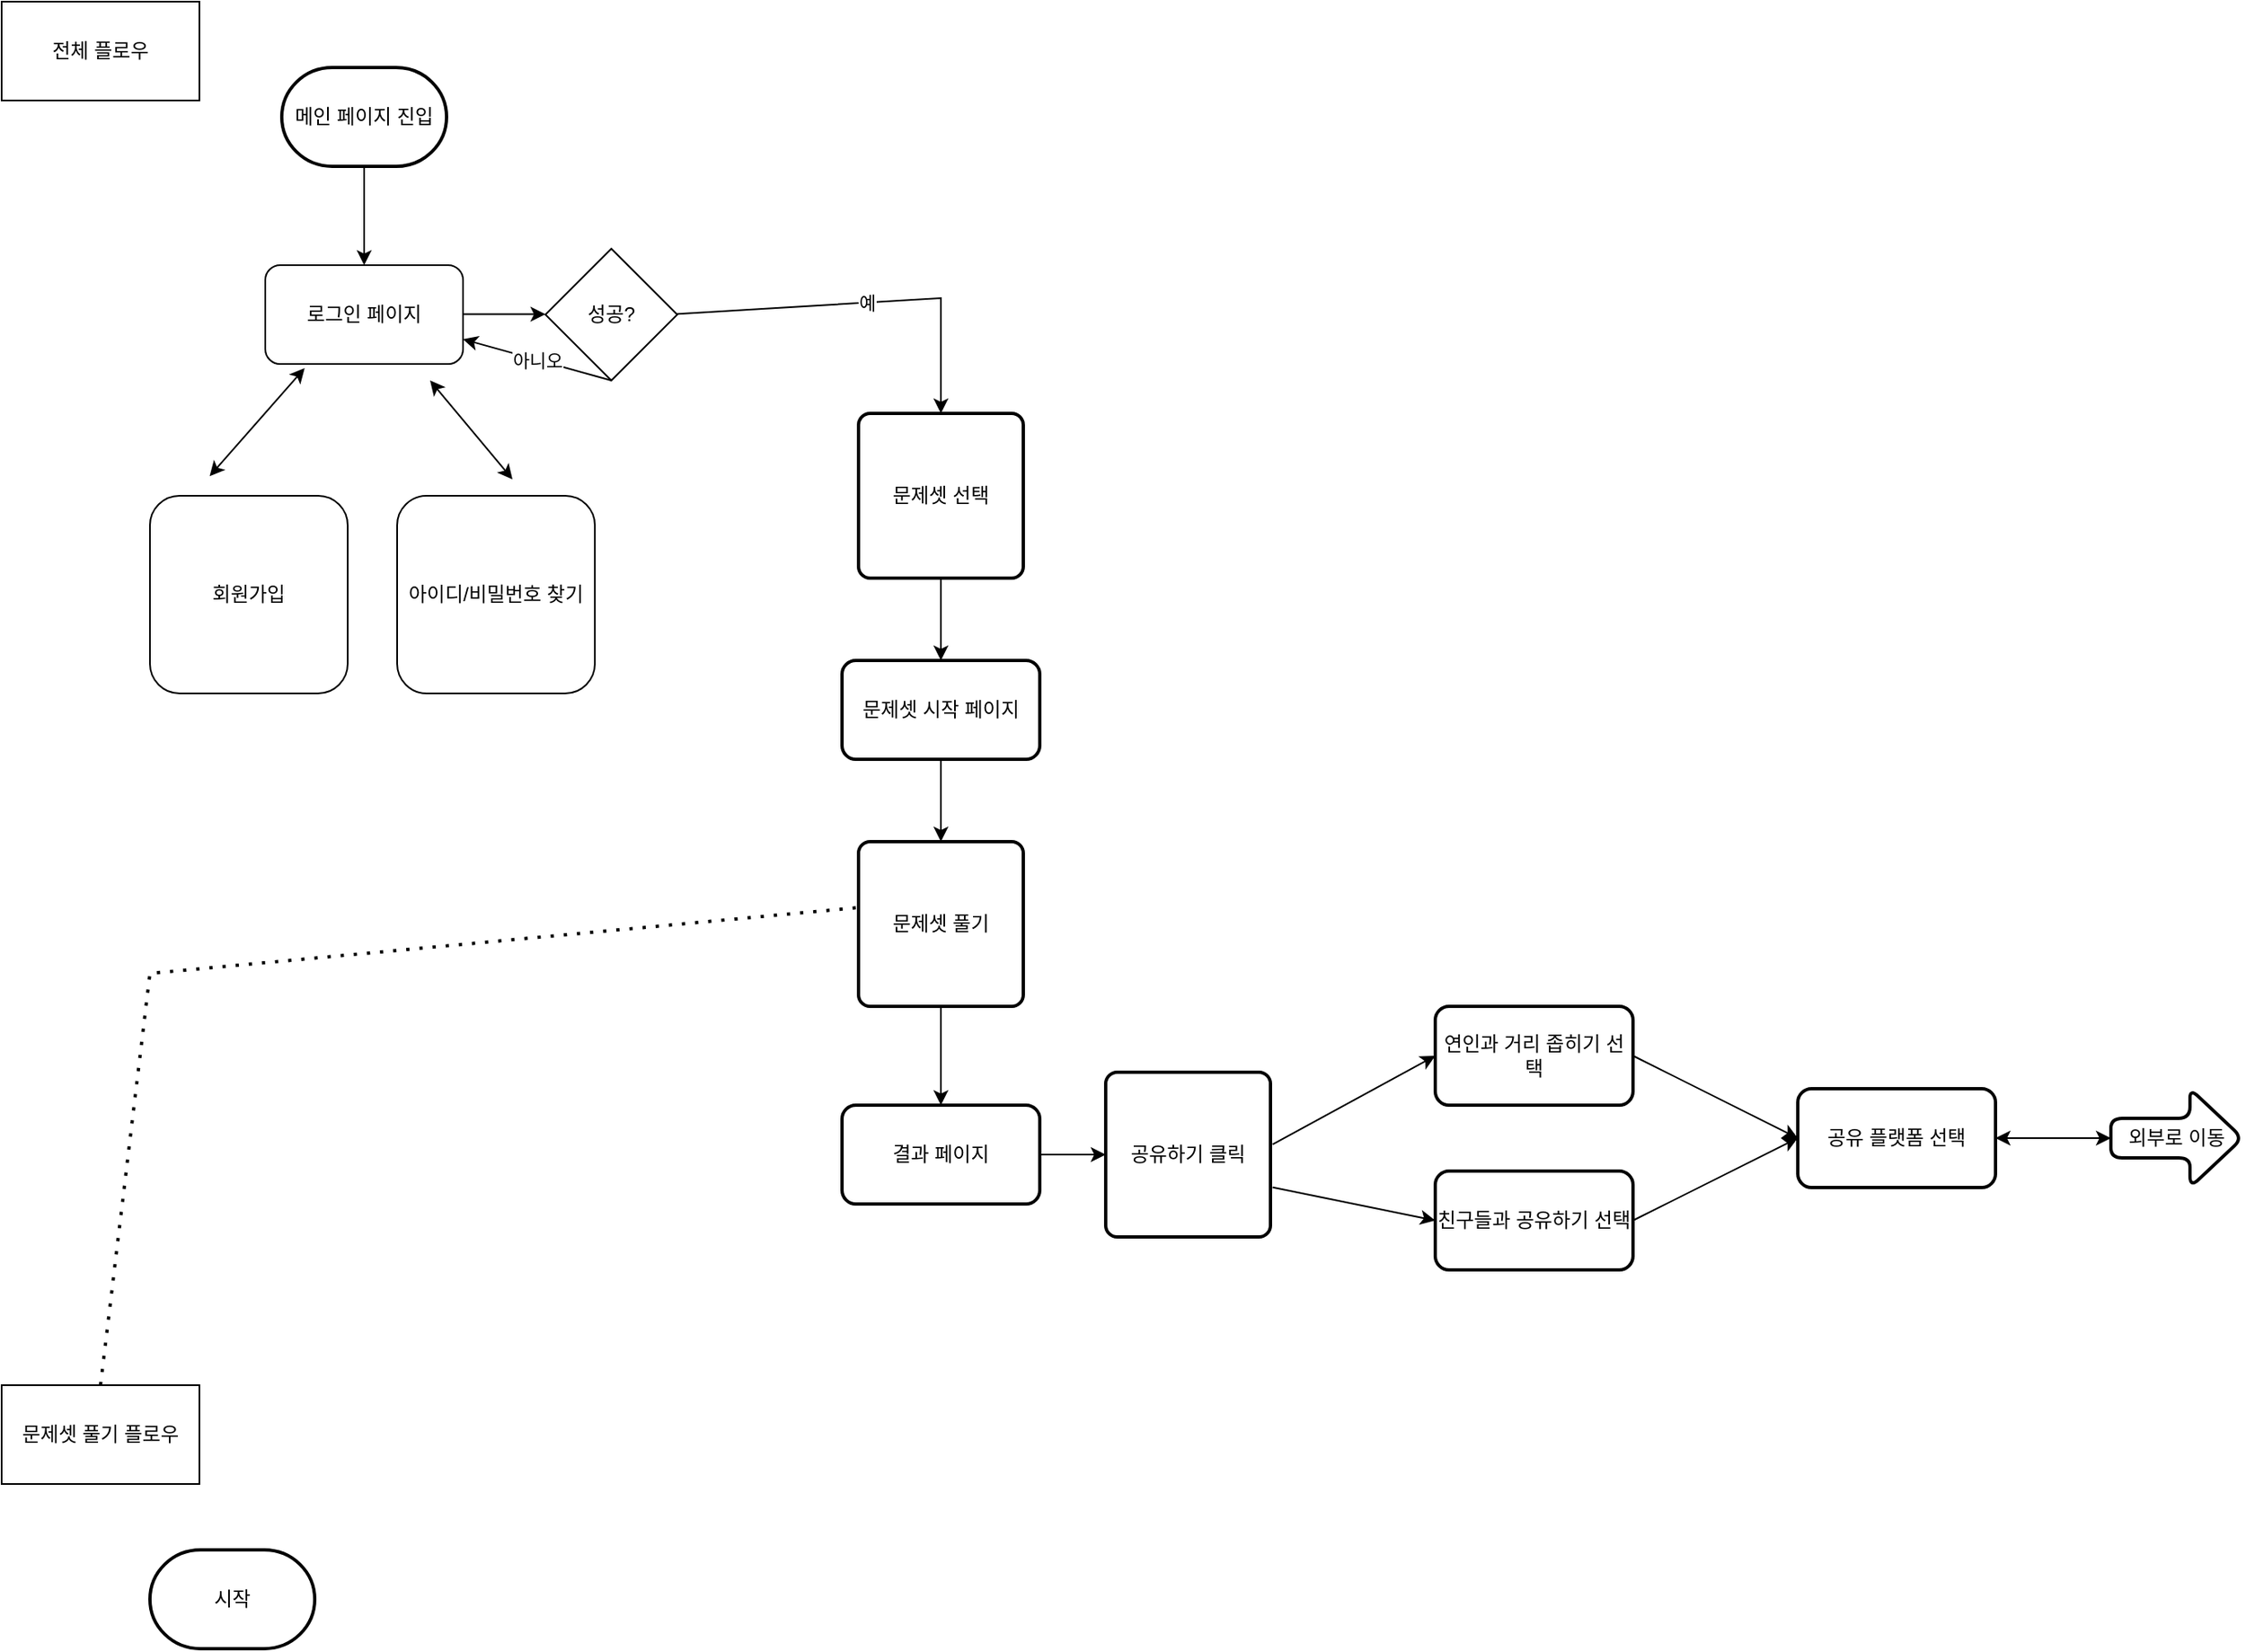 <mxfile version="21.6.9" type="github">
  <diagram id="C5RBs43oDa-KdzZeNtuy" name="Page-1">
    <mxGraphModel dx="1434" dy="844" grid="1" gridSize="10" guides="1" tooltips="1" connect="1" arrows="1" fold="1" page="1" pageScale="1" pageWidth="827" pageHeight="1169" math="0" shadow="0">
      <root>
        <mxCell id="WIyWlLk6GJQsqaUBKTNV-0" />
        <mxCell id="WIyWlLk6GJQsqaUBKTNV-1" parent="WIyWlLk6GJQsqaUBKTNV-0" />
        <mxCell id="wCbEyt6D2b8AKZrN5Fz6-0" value="" style="edgeStyle=orthogonalEdgeStyle;rounded=0;orthogonalLoop=1;jettySize=auto;html=1;" edge="1" parent="WIyWlLk6GJQsqaUBKTNV-1" source="wCbEyt6D2b8AKZrN5Fz6-1" target="wCbEyt6D2b8AKZrN5Fz6-2">
          <mxGeometry relative="1" as="geometry" />
        </mxCell>
        <mxCell id="wCbEyt6D2b8AKZrN5Fz6-1" value="메인 페이지 진입" style="strokeWidth=2;html=1;shape=mxgraph.flowchart.terminator;whiteSpace=wrap;" vertex="1" parent="WIyWlLk6GJQsqaUBKTNV-1">
          <mxGeometry x="170" y="40" width="100" height="60" as="geometry" />
        </mxCell>
        <mxCell id="wCbEyt6D2b8AKZrN5Fz6-2" value="로그인 페이지" style="rounded=1;whiteSpace=wrap;html=1;" vertex="1" parent="WIyWlLk6GJQsqaUBKTNV-1">
          <mxGeometry x="160" y="160" width="120" height="60" as="geometry" />
        </mxCell>
        <mxCell id="wCbEyt6D2b8AKZrN5Fz6-3" value="" style="endArrow=classic;html=1;rounded=0;" edge="1" parent="WIyWlLk6GJQsqaUBKTNV-1">
          <mxGeometry width="50" height="50" relative="1" as="geometry">
            <mxPoint x="280" y="189.79" as="sourcePoint" />
            <mxPoint x="330" y="189.79" as="targetPoint" />
          </mxGeometry>
        </mxCell>
        <mxCell id="wCbEyt6D2b8AKZrN5Fz6-4" value="성공?" style="rhombus;whiteSpace=wrap;html=1;" vertex="1" parent="WIyWlLk6GJQsqaUBKTNV-1">
          <mxGeometry x="330" y="150" width="80" height="80" as="geometry" />
        </mxCell>
        <mxCell id="wCbEyt6D2b8AKZrN5Fz6-5" value="" style="endArrow=classic;html=1;rounded=0;entryX=0.5;entryY=0;entryDx=0;entryDy=0;" edge="1" parent="WIyWlLk6GJQsqaUBKTNV-1" target="wCbEyt6D2b8AKZrN5Fz6-8">
          <mxGeometry relative="1" as="geometry">
            <mxPoint x="410" y="189.58" as="sourcePoint" />
            <mxPoint x="510" y="189.58" as="targetPoint" />
            <Array as="points">
              <mxPoint x="570" y="180" />
            </Array>
          </mxGeometry>
        </mxCell>
        <mxCell id="wCbEyt6D2b8AKZrN5Fz6-6" value="예" style="edgeLabel;resizable=0;html=1;align=center;verticalAlign=middle;" connectable="0" vertex="1" parent="wCbEyt6D2b8AKZrN5Fz6-5">
          <mxGeometry relative="1" as="geometry" />
        </mxCell>
        <mxCell id="wCbEyt6D2b8AKZrN5Fz6-7" value="" style="edgeStyle=orthogonalEdgeStyle;rounded=0;orthogonalLoop=1;jettySize=auto;html=1;" edge="1" parent="WIyWlLk6GJQsqaUBKTNV-1" source="wCbEyt6D2b8AKZrN5Fz6-8" target="wCbEyt6D2b8AKZrN5Fz6-10">
          <mxGeometry relative="1" as="geometry" />
        </mxCell>
        <mxCell id="wCbEyt6D2b8AKZrN5Fz6-8" value="문제셋 선택" style="rounded=1;whiteSpace=wrap;html=1;absoluteArcSize=1;arcSize=14;strokeWidth=2;" vertex="1" parent="WIyWlLk6GJQsqaUBKTNV-1">
          <mxGeometry x="520" y="250" width="100" height="100" as="geometry" />
        </mxCell>
        <mxCell id="wCbEyt6D2b8AKZrN5Fz6-9" value="" style="edgeStyle=orthogonalEdgeStyle;rounded=0;orthogonalLoop=1;jettySize=auto;html=1;" edge="1" parent="WIyWlLk6GJQsqaUBKTNV-1" source="wCbEyt6D2b8AKZrN5Fz6-10" target="wCbEyt6D2b8AKZrN5Fz6-12">
          <mxGeometry relative="1" as="geometry" />
        </mxCell>
        <mxCell id="wCbEyt6D2b8AKZrN5Fz6-10" value="문제셋 시작 페이지" style="whiteSpace=wrap;html=1;rounded=1;arcSize=14;strokeWidth=2;" vertex="1" parent="WIyWlLk6GJQsqaUBKTNV-1">
          <mxGeometry x="510" y="400" width="120" height="60" as="geometry" />
        </mxCell>
        <mxCell id="wCbEyt6D2b8AKZrN5Fz6-11" value="" style="edgeStyle=orthogonalEdgeStyle;rounded=0;orthogonalLoop=1;jettySize=auto;html=1;" edge="1" parent="WIyWlLk6GJQsqaUBKTNV-1" source="wCbEyt6D2b8AKZrN5Fz6-12" target="wCbEyt6D2b8AKZrN5Fz6-14">
          <mxGeometry relative="1" as="geometry" />
        </mxCell>
        <mxCell id="wCbEyt6D2b8AKZrN5Fz6-12" value="문제셋 풀기" style="rounded=1;whiteSpace=wrap;html=1;absoluteArcSize=1;arcSize=14;strokeWidth=2;" vertex="1" parent="WIyWlLk6GJQsqaUBKTNV-1">
          <mxGeometry x="520" y="510" width="100" height="100" as="geometry" />
        </mxCell>
        <mxCell id="wCbEyt6D2b8AKZrN5Fz6-13" value="" style="edgeStyle=orthogonalEdgeStyle;rounded=0;orthogonalLoop=1;jettySize=auto;html=1;" edge="1" parent="WIyWlLk6GJQsqaUBKTNV-1" source="wCbEyt6D2b8AKZrN5Fz6-14" target="wCbEyt6D2b8AKZrN5Fz6-15">
          <mxGeometry relative="1" as="geometry" />
        </mxCell>
        <mxCell id="wCbEyt6D2b8AKZrN5Fz6-14" value="결과 페이지" style="whiteSpace=wrap;html=1;rounded=1;arcSize=14;strokeWidth=2;" vertex="1" parent="WIyWlLk6GJQsqaUBKTNV-1">
          <mxGeometry x="510" y="670" width="120" height="60" as="geometry" />
        </mxCell>
        <mxCell id="wCbEyt6D2b8AKZrN5Fz6-15" value="공유하기 클릭" style="rounded=1;whiteSpace=wrap;html=1;absoluteArcSize=1;arcSize=14;strokeWidth=2;" vertex="1" parent="WIyWlLk6GJQsqaUBKTNV-1">
          <mxGeometry x="670" y="650" width="100" height="100" as="geometry" />
        </mxCell>
        <mxCell id="wCbEyt6D2b8AKZrN5Fz6-16" value="" style="edgeStyle=orthogonalEdgeStyle;rounded=0;orthogonalLoop=1;jettySize=auto;html=1;" edge="1" parent="WIyWlLk6GJQsqaUBKTNV-1" source="wCbEyt6D2b8AKZrN5Fz6-17" target="wCbEyt6D2b8AKZrN5Fz6-19">
          <mxGeometry relative="1" as="geometry" />
        </mxCell>
        <mxCell id="wCbEyt6D2b8AKZrN5Fz6-17" value="공유 플랫폼 선택" style="whiteSpace=wrap;html=1;rounded=1;arcSize=14;strokeWidth=2;" vertex="1" parent="WIyWlLk6GJQsqaUBKTNV-1">
          <mxGeometry x="1090" y="660" width="120" height="60" as="geometry" />
        </mxCell>
        <mxCell id="wCbEyt6D2b8AKZrN5Fz6-18" value="" style="edgeStyle=orthogonalEdgeStyle;rounded=0;orthogonalLoop=1;jettySize=auto;html=1;" edge="1" parent="WIyWlLk6GJQsqaUBKTNV-1" source="wCbEyt6D2b8AKZrN5Fz6-19" target="wCbEyt6D2b8AKZrN5Fz6-17">
          <mxGeometry relative="1" as="geometry" />
        </mxCell>
        <mxCell id="wCbEyt6D2b8AKZrN5Fz6-19" value="외부로 이동" style="shape=singleArrow;whiteSpace=wrap;html=1;arrowWidth=0.4;arrowSize=0.4;rounded=1;arcSize=14;strokeWidth=2;" vertex="1" parent="WIyWlLk6GJQsqaUBKTNV-1">
          <mxGeometry x="1280" y="660" width="80" height="60" as="geometry" />
        </mxCell>
        <mxCell id="wCbEyt6D2b8AKZrN5Fz6-20" value="" style="endArrow=classic;html=1;rounded=0;exitX=0.5;exitY=1;exitDx=0;exitDy=0;entryX=1;entryY=0.75;entryDx=0;entryDy=0;" edge="1" parent="WIyWlLk6GJQsqaUBKTNV-1" source="wCbEyt6D2b8AKZrN5Fz6-4" target="wCbEyt6D2b8AKZrN5Fz6-2">
          <mxGeometry relative="1" as="geometry">
            <mxPoint x="350" y="370" as="sourcePoint" />
            <mxPoint x="220" y="230" as="targetPoint" />
          </mxGeometry>
        </mxCell>
        <mxCell id="wCbEyt6D2b8AKZrN5Fz6-21" value="아니오" style="edgeLabel;resizable=0;html=1;align=center;verticalAlign=middle;" connectable="0" vertex="1" parent="wCbEyt6D2b8AKZrN5Fz6-20">
          <mxGeometry relative="1" as="geometry" />
        </mxCell>
        <mxCell id="wCbEyt6D2b8AKZrN5Fz6-22" value="아이디/비밀번호 찾기" style="rounded=1;whiteSpace=wrap;html=1;" vertex="1" parent="WIyWlLk6GJQsqaUBKTNV-1">
          <mxGeometry x="240" y="300" width="120" height="120" as="geometry" />
        </mxCell>
        <mxCell id="wCbEyt6D2b8AKZrN5Fz6-23" value="회원가입" style="rounded=1;whiteSpace=wrap;html=1;" vertex="1" parent="WIyWlLk6GJQsqaUBKTNV-1">
          <mxGeometry x="90" y="300" width="120" height="120" as="geometry" />
        </mxCell>
        <mxCell id="wCbEyt6D2b8AKZrN5Fz6-24" value="" style="endArrow=classic;startArrow=classic;html=1;rounded=0;entryX=0.199;entryY=1.042;entryDx=0;entryDy=0;entryPerimeter=0;exitX=0.302;exitY=-0.099;exitDx=0;exitDy=0;exitPerimeter=0;" edge="1" parent="WIyWlLk6GJQsqaUBKTNV-1" source="wCbEyt6D2b8AKZrN5Fz6-23" target="wCbEyt6D2b8AKZrN5Fz6-2">
          <mxGeometry width="50" height="50" relative="1" as="geometry">
            <mxPoint x="130" y="280" as="sourcePoint" />
            <mxPoint x="180" y="230" as="targetPoint" />
          </mxGeometry>
        </mxCell>
        <mxCell id="wCbEyt6D2b8AKZrN5Fz6-25" value="" style="endArrow=classic;startArrow=classic;html=1;rounded=0;" edge="1" parent="WIyWlLk6GJQsqaUBKTNV-1">
          <mxGeometry width="50" height="50" relative="1" as="geometry">
            <mxPoint x="260" y="230" as="sourcePoint" />
            <mxPoint x="310" y="290" as="targetPoint" />
          </mxGeometry>
        </mxCell>
        <mxCell id="wCbEyt6D2b8AKZrN5Fz6-26" value="전체 플로우" style="whiteSpace=wrap;html=1;" vertex="1" parent="WIyWlLk6GJQsqaUBKTNV-1">
          <mxGeometry width="120" height="60" as="geometry" />
        </mxCell>
        <mxCell id="wCbEyt6D2b8AKZrN5Fz6-27" value="문제셋 풀기 플로우" style="rounded=0;whiteSpace=wrap;html=1;" vertex="1" parent="WIyWlLk6GJQsqaUBKTNV-1">
          <mxGeometry y="840" width="120" height="60" as="geometry" />
        </mxCell>
        <mxCell id="wCbEyt6D2b8AKZrN5Fz6-28" value="" style="endArrow=none;dashed=1;html=1;dashPattern=1 3;strokeWidth=2;rounded=0;exitX=0.5;exitY=0;exitDx=0;exitDy=0;" edge="1" parent="WIyWlLk6GJQsqaUBKTNV-1" source="wCbEyt6D2b8AKZrN5Fz6-27">
          <mxGeometry width="50" height="50" relative="1" as="geometry">
            <mxPoint x="470" y="600" as="sourcePoint" />
            <mxPoint x="520" y="550" as="targetPoint" />
            <Array as="points">
              <mxPoint x="90" y="590" />
            </Array>
          </mxGeometry>
        </mxCell>
        <mxCell id="wCbEyt6D2b8AKZrN5Fz6-29" value="시작" style="strokeWidth=2;html=1;shape=mxgraph.flowchart.terminator;whiteSpace=wrap;" vertex="1" parent="WIyWlLk6GJQsqaUBKTNV-1">
          <mxGeometry x="90" y="940" width="100" height="60" as="geometry" />
        </mxCell>
        <mxCell id="wCbEyt6D2b8AKZrN5Fz6-30" value="연인과 거리 좁히기 선택" style="whiteSpace=wrap;html=1;rounded=1;arcSize=14;strokeWidth=2;" vertex="1" parent="WIyWlLk6GJQsqaUBKTNV-1">
          <mxGeometry x="870" y="610" width="120" height="60" as="geometry" />
        </mxCell>
        <mxCell id="wCbEyt6D2b8AKZrN5Fz6-31" value="친구들과 공유하기 선택" style="whiteSpace=wrap;html=1;rounded=1;arcSize=14;strokeWidth=2;" vertex="1" parent="WIyWlLk6GJQsqaUBKTNV-1">
          <mxGeometry x="870" y="710" width="120" height="60" as="geometry" />
        </mxCell>
        <mxCell id="wCbEyt6D2b8AKZrN5Fz6-32" value="" style="endArrow=classic;html=1;rounded=0;exitX=1;exitY=0.5;exitDx=0;exitDy=0;entryX=0;entryY=0.5;entryDx=0;entryDy=0;" edge="1" parent="WIyWlLk6GJQsqaUBKTNV-1" source="wCbEyt6D2b8AKZrN5Fz6-30" target="wCbEyt6D2b8AKZrN5Fz6-17">
          <mxGeometry width="50" height="50" relative="1" as="geometry">
            <mxPoint x="1050" y="670" as="sourcePoint" />
            <mxPoint x="1170" y="680" as="targetPoint" />
          </mxGeometry>
        </mxCell>
        <mxCell id="wCbEyt6D2b8AKZrN5Fz6-33" value="" style="endArrow=classic;html=1;rounded=0;exitX=1;exitY=0.5;exitDx=0;exitDy=0;entryX=0;entryY=0.5;entryDx=0;entryDy=0;" edge="1" parent="WIyWlLk6GJQsqaUBKTNV-1" source="wCbEyt6D2b8AKZrN5Fz6-31" target="wCbEyt6D2b8AKZrN5Fz6-17">
          <mxGeometry width="50" height="50" relative="1" as="geometry">
            <mxPoint x="1120" y="760" as="sourcePoint" />
            <mxPoint x="1170" y="710" as="targetPoint" />
          </mxGeometry>
        </mxCell>
        <mxCell id="wCbEyt6D2b8AKZrN5Fz6-34" value="" style="endArrow=classic;html=1;rounded=0;exitX=1.013;exitY=0.438;exitDx=0;exitDy=0;exitPerimeter=0;entryX=0;entryY=0.5;entryDx=0;entryDy=0;" edge="1" parent="WIyWlLk6GJQsqaUBKTNV-1" source="wCbEyt6D2b8AKZrN5Fz6-15" target="wCbEyt6D2b8AKZrN5Fz6-30">
          <mxGeometry width="50" height="50" relative="1" as="geometry">
            <mxPoint x="850" y="680" as="sourcePoint" />
            <mxPoint x="900" y="630" as="targetPoint" />
          </mxGeometry>
        </mxCell>
        <mxCell id="wCbEyt6D2b8AKZrN5Fz6-35" value="" style="endArrow=classic;html=1;rounded=0;entryX=0;entryY=0.5;entryDx=0;entryDy=0;exitX=1.013;exitY=0.699;exitDx=0;exitDy=0;exitPerimeter=0;" edge="1" parent="WIyWlLk6GJQsqaUBKTNV-1" source="wCbEyt6D2b8AKZrN5Fz6-15" target="wCbEyt6D2b8AKZrN5Fz6-31">
          <mxGeometry width="50" height="50" relative="1" as="geometry">
            <mxPoint x="760" y="780" as="sourcePoint" />
            <mxPoint x="810" y="730" as="targetPoint" />
          </mxGeometry>
        </mxCell>
      </root>
    </mxGraphModel>
  </diagram>
</mxfile>
